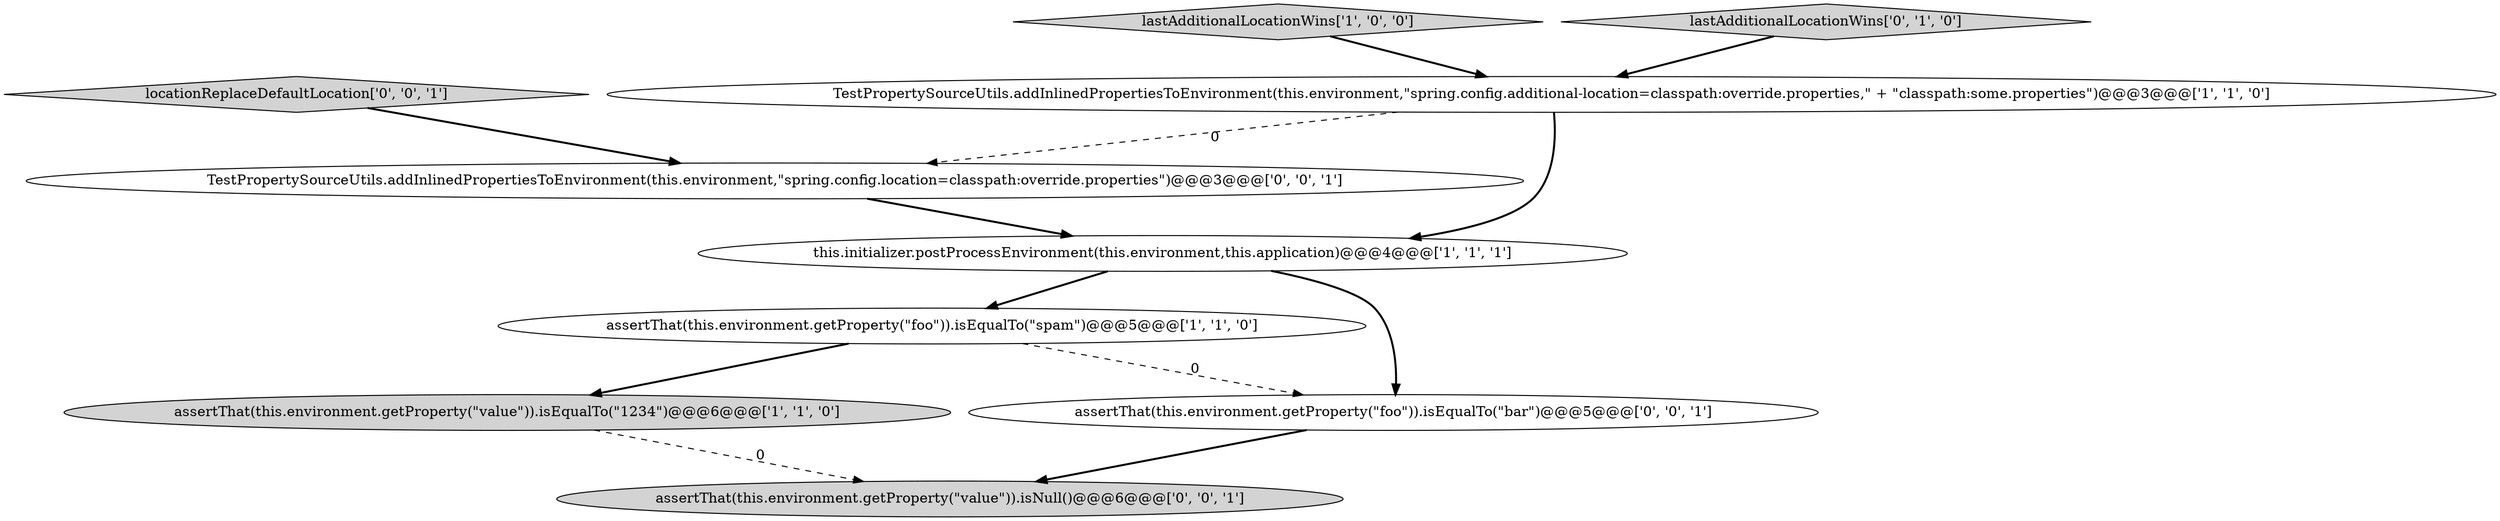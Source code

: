 digraph {
4 [style = filled, label = "assertThat(this.environment.getProperty(\"value\")).isEqualTo(\"1234\")@@@6@@@['1', '1', '0']", fillcolor = lightgray, shape = ellipse image = "AAA0AAABBB1BBB"];
0 [style = filled, label = "TestPropertySourceUtils.addInlinedPropertiesToEnvironment(this.environment,\"spring.config.additional-location=classpath:override.properties,\" + \"classpath:some.properties\")@@@3@@@['1', '1', '0']", fillcolor = white, shape = ellipse image = "AAA0AAABBB1BBB"];
2 [style = filled, label = "this.initializer.postProcessEnvironment(this.environment,this.application)@@@4@@@['1', '1', '1']", fillcolor = white, shape = ellipse image = "AAA0AAABBB1BBB"];
3 [style = filled, label = "lastAdditionalLocationWins['1', '0', '0']", fillcolor = lightgray, shape = diamond image = "AAA0AAABBB1BBB"];
7 [style = filled, label = "locationReplaceDefaultLocation['0', '0', '1']", fillcolor = lightgray, shape = diamond image = "AAA0AAABBB3BBB"];
8 [style = filled, label = "TestPropertySourceUtils.addInlinedPropertiesToEnvironment(this.environment,\"spring.config.location=classpath:override.properties\")@@@3@@@['0', '0', '1']", fillcolor = white, shape = ellipse image = "AAA0AAABBB3BBB"];
5 [style = filled, label = "lastAdditionalLocationWins['0', '1', '0']", fillcolor = lightgray, shape = diamond image = "AAA0AAABBB2BBB"];
1 [style = filled, label = "assertThat(this.environment.getProperty(\"foo\")).isEqualTo(\"spam\")@@@5@@@['1', '1', '0']", fillcolor = white, shape = ellipse image = "AAA0AAABBB1BBB"];
9 [style = filled, label = "assertThat(this.environment.getProperty(\"foo\")).isEqualTo(\"bar\")@@@5@@@['0', '0', '1']", fillcolor = white, shape = ellipse image = "AAA0AAABBB3BBB"];
6 [style = filled, label = "assertThat(this.environment.getProperty(\"value\")).isNull()@@@6@@@['0', '0', '1']", fillcolor = lightgray, shape = ellipse image = "AAA0AAABBB3BBB"];
0->8 [style = dashed, label="0"];
1->9 [style = dashed, label="0"];
1->4 [style = bold, label=""];
2->9 [style = bold, label=""];
5->0 [style = bold, label=""];
8->2 [style = bold, label=""];
7->8 [style = bold, label=""];
4->6 [style = dashed, label="0"];
2->1 [style = bold, label=""];
3->0 [style = bold, label=""];
9->6 [style = bold, label=""];
0->2 [style = bold, label=""];
}
